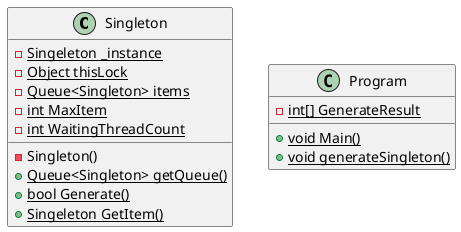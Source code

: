 ﻿@startuml
class Singleton {
 {static}-Singeleton _instance
 {static}-Object thisLock
 {static}-Queue<Singleton> items
 {static}-int MaxItem
 {static}-int WaitingThreadCount
 -Singleton()
 {static} +Queue<Singleton> getQueue()
 {static} +bool Generate()
 {static} +Singeleton GetItem()
}
class Program{
  {static}-int[] GenerateResult
  {static} +void Main()
  {static} +void generateSingleton()
}
@enduml